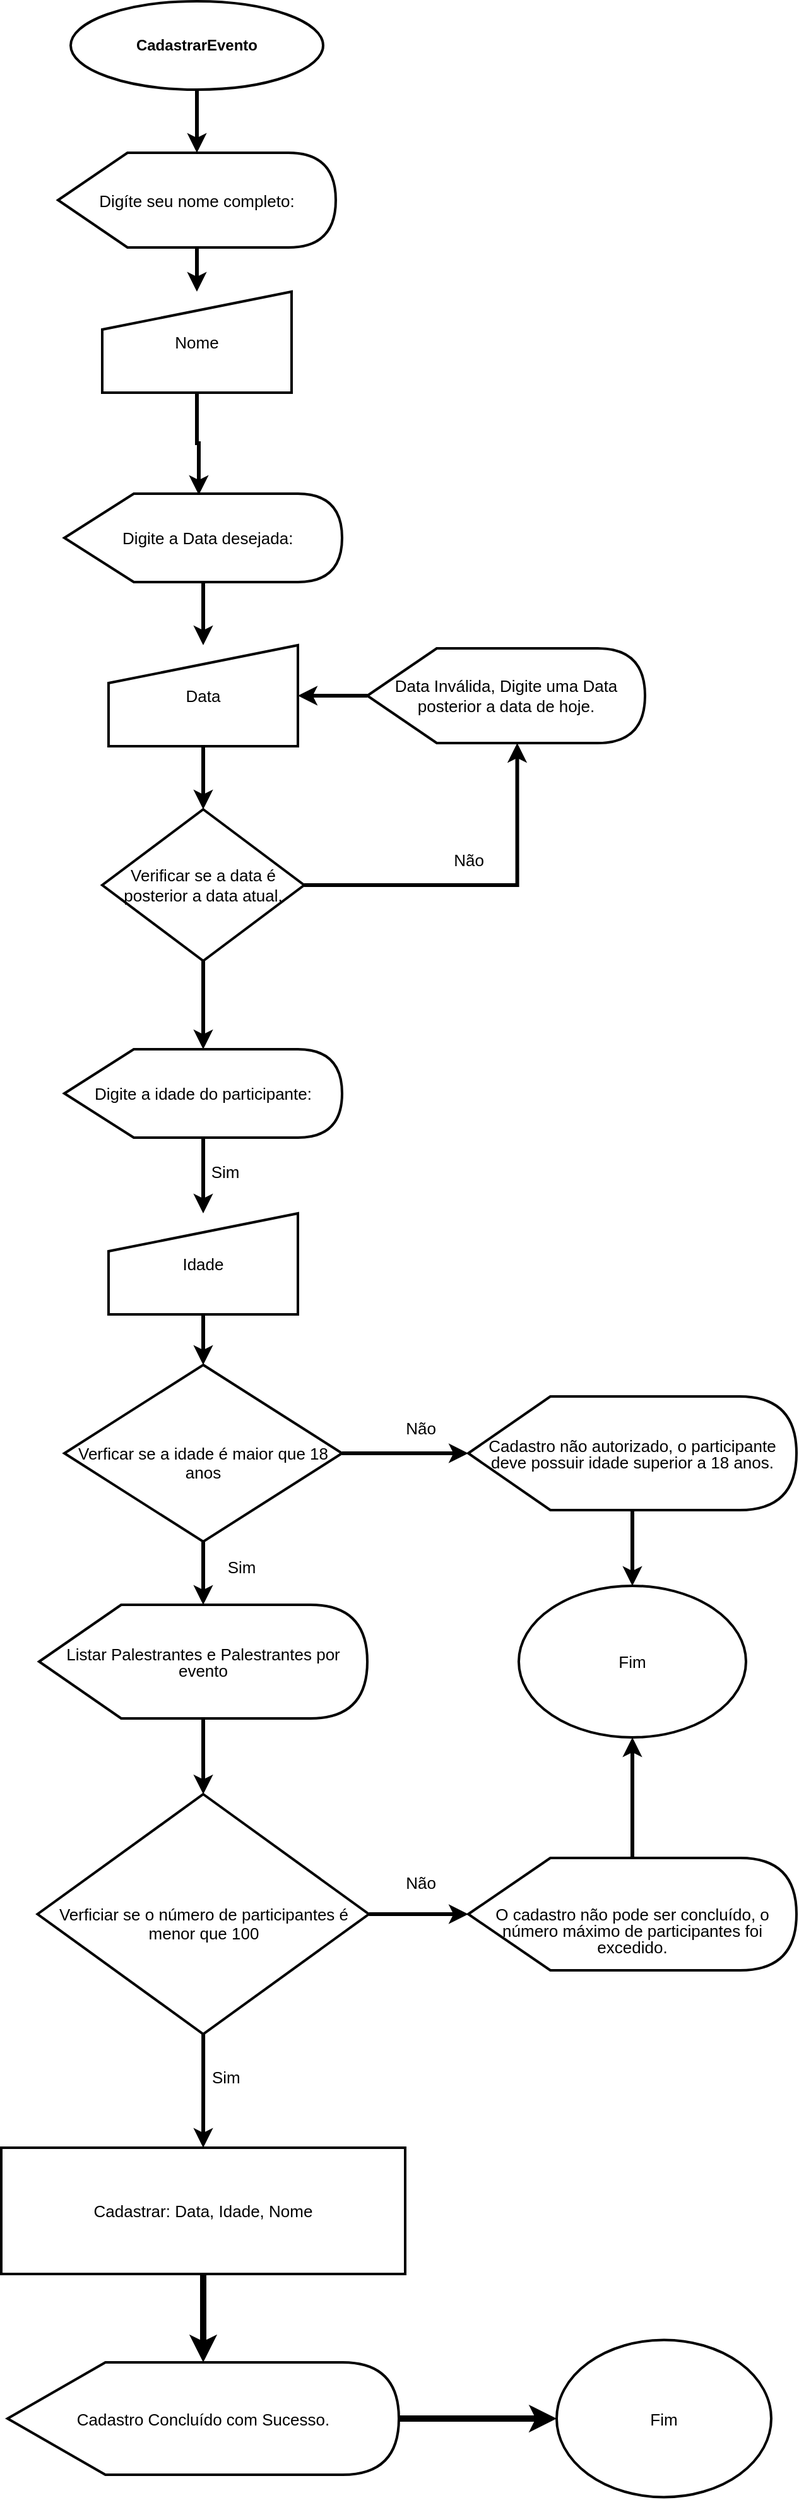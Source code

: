 <mxfile version="16.0.0" type="github">
  <diagram id="C5RBs43oDa-KdzZeNtuy" name="Page-1">
    <mxGraphModel dx="771" dy="2015" grid="1" gridSize="10" guides="1" tooltips="1" connect="1" arrows="1" fold="1" page="1" pageScale="1" pageWidth="827" pageHeight="1169" math="0" shadow="0">
      <root>
        <mxCell id="WIyWlLk6GJQsqaUBKTNV-0" />
        <mxCell id="WIyWlLk6GJQsqaUBKTNV-1" parent="WIyWlLk6GJQsqaUBKTNV-0" />
        <mxCell id="ERIA8RnwAWH08utB1RJZ-87" style="edgeStyle=orthogonalEdgeStyle;rounded=0;orthogonalLoop=1;jettySize=auto;html=1;fontSize=13;strokeWidth=3;" edge="1" parent="WIyWlLk6GJQsqaUBKTNV-1" source="ERIA8RnwAWH08utB1RJZ-1" target="ERIA8RnwAWH08utB1RJZ-86">
          <mxGeometry relative="1" as="geometry" />
        </mxCell>
        <mxCell id="ERIA8RnwAWH08utB1RJZ-1" value="&lt;b&gt;CadastrarEvento&lt;/b&gt;" style="ellipse;whiteSpace=wrap;html=1;strokeWidth=2;" vertex="1" parent="WIyWlLk6GJQsqaUBKTNV-1">
          <mxGeometry x="135" y="-240" width="200" height="70" as="geometry" />
        </mxCell>
        <mxCell id="ERIA8RnwAWH08utB1RJZ-18" style="edgeStyle=orthogonalEdgeStyle;rounded=0;orthogonalLoop=1;jettySize=auto;html=1;fontSize=13;strokeWidth=3;" edge="1" parent="WIyWlLk6GJQsqaUBKTNV-1" source="ERIA8RnwAWH08utB1RJZ-12" target="ERIA8RnwAWH08utB1RJZ-17">
          <mxGeometry relative="1" as="geometry" />
        </mxCell>
        <mxCell id="ERIA8RnwAWH08utB1RJZ-12" value="&amp;nbsp; Digite a Data desejada:" style="shape=display;whiteSpace=wrap;html=1;fontSize=13;strokeWidth=2;" vertex="1" parent="WIyWlLk6GJQsqaUBKTNV-1">
          <mxGeometry x="130" y="150" width="220" height="70" as="geometry" />
        </mxCell>
        <mxCell id="ERIA8RnwAWH08utB1RJZ-29" style="edgeStyle=orthogonalEdgeStyle;rounded=0;orthogonalLoop=1;jettySize=auto;html=1;fontSize=13;strokeWidth=3;" edge="1" parent="WIyWlLk6GJQsqaUBKTNV-1" source="ERIA8RnwAWH08utB1RJZ-15" target="ERIA8RnwAWH08utB1RJZ-28">
          <mxGeometry relative="1" as="geometry">
            <Array as="points">
              <mxPoint x="240" y="530" />
              <mxPoint x="240" y="530" />
            </Array>
          </mxGeometry>
        </mxCell>
        <mxCell id="ERIA8RnwAWH08utB1RJZ-64" style="edgeStyle=orthogonalEdgeStyle;rounded=0;orthogonalLoop=1;jettySize=auto;html=1;entryX=0;entryY=0;entryDx=118.75;entryDy=75;entryPerimeter=0;fontSize=13;strokeWidth=3;" edge="1" parent="WIyWlLk6GJQsqaUBKTNV-1" source="ERIA8RnwAWH08utB1RJZ-15" target="ERIA8RnwAWH08utB1RJZ-23">
          <mxGeometry relative="1" as="geometry" />
        </mxCell>
        <mxCell id="ERIA8RnwAWH08utB1RJZ-65" value="Não" style="edgeLabel;html=1;align=center;verticalAlign=middle;resizable=0;points=[];fontSize=13;" vertex="1" connectable="0" parent="ERIA8RnwAWH08utB1RJZ-64">
          <mxGeometry x="0.059" y="3" relative="1" as="geometry">
            <mxPoint x="-19" y="-17" as="offset" />
          </mxGeometry>
        </mxCell>
        <mxCell id="ERIA8RnwAWH08utB1RJZ-15" value="Verificar se a data é posterior a data atual." style="rhombus;whiteSpace=wrap;html=1;fontSize=13;strokeWidth=2;" vertex="1" parent="WIyWlLk6GJQsqaUBKTNV-1">
          <mxGeometry x="160" y="400" width="160" height="120" as="geometry" />
        </mxCell>
        <mxCell id="ERIA8RnwAWH08utB1RJZ-19" style="edgeStyle=orthogonalEdgeStyle;rounded=0;orthogonalLoop=1;jettySize=auto;html=1;entryX=0.5;entryY=0;entryDx=0;entryDy=0;fontSize=13;strokeWidth=3;" edge="1" parent="WIyWlLk6GJQsqaUBKTNV-1" source="ERIA8RnwAWH08utB1RJZ-17" target="ERIA8RnwAWH08utB1RJZ-15">
          <mxGeometry relative="1" as="geometry" />
        </mxCell>
        <mxCell id="ERIA8RnwAWH08utB1RJZ-17" value="Data" style="shape=manualInput;whiteSpace=wrap;html=1;fontSize=13;strokeWidth=2;" vertex="1" parent="WIyWlLk6GJQsqaUBKTNV-1">
          <mxGeometry x="165" y="270" width="150" height="80" as="geometry" />
        </mxCell>
        <mxCell id="ERIA8RnwAWH08utB1RJZ-26" style="edgeStyle=orthogonalEdgeStyle;rounded=0;orthogonalLoop=1;jettySize=auto;html=1;entryX=1;entryY=0.5;entryDx=0;entryDy=0;fontSize=13;strokeWidth=3;" edge="1" parent="WIyWlLk6GJQsqaUBKTNV-1" source="ERIA8RnwAWH08utB1RJZ-23" target="ERIA8RnwAWH08utB1RJZ-17">
          <mxGeometry relative="1" as="geometry" />
        </mxCell>
        <mxCell id="ERIA8RnwAWH08utB1RJZ-23" value="Data Inválida, Digite uma Data posterior a data de hoje." style="shape=display;whiteSpace=wrap;html=1;fontSize=13;strokeWidth=2;" vertex="1" parent="WIyWlLk6GJQsqaUBKTNV-1">
          <mxGeometry x="370" y="272.5" width="220" height="75" as="geometry" />
        </mxCell>
        <mxCell id="ERIA8RnwAWH08utB1RJZ-32" style="edgeStyle=orthogonalEdgeStyle;rounded=0;orthogonalLoop=1;jettySize=auto;html=1;fontSize=13;strokeWidth=3;" edge="1" parent="WIyWlLk6GJQsqaUBKTNV-1" source="ERIA8RnwAWH08utB1RJZ-28" target="ERIA8RnwAWH08utB1RJZ-31">
          <mxGeometry relative="1" as="geometry">
            <Array as="points">
              <mxPoint x="240" y="670" />
              <mxPoint x="240" y="670" />
            </Array>
          </mxGeometry>
        </mxCell>
        <mxCell id="ERIA8RnwAWH08utB1RJZ-28" value="Digite a idade do participante:" style="shape=display;whiteSpace=wrap;html=1;fontSize=13;strokeWidth=2;" vertex="1" parent="WIyWlLk6GJQsqaUBKTNV-1">
          <mxGeometry x="130" y="590" width="220" height="70" as="geometry" />
        </mxCell>
        <mxCell id="ERIA8RnwAWH08utB1RJZ-35" style="edgeStyle=orthogonalEdgeStyle;rounded=0;orthogonalLoop=1;jettySize=auto;html=1;entryX=0.5;entryY=0;entryDx=0;entryDy=0;fontSize=13;strokeWidth=3;" edge="1" parent="WIyWlLk6GJQsqaUBKTNV-1" source="ERIA8RnwAWH08utB1RJZ-31" target="ERIA8RnwAWH08utB1RJZ-34">
          <mxGeometry relative="1" as="geometry" />
        </mxCell>
        <mxCell id="ERIA8RnwAWH08utB1RJZ-31" value="Idade" style="shape=manualInput;whiteSpace=wrap;html=1;fontSize=13;strokeWidth=2;" vertex="1" parent="WIyWlLk6GJQsqaUBKTNV-1">
          <mxGeometry x="165" y="720" width="150" height="80" as="geometry" />
        </mxCell>
        <mxCell id="ERIA8RnwAWH08utB1RJZ-52" style="edgeStyle=orthogonalEdgeStyle;rounded=0;orthogonalLoop=1;jettySize=auto;html=1;fontSize=13;strokeWidth=3;" edge="1" parent="WIyWlLk6GJQsqaUBKTNV-1" source="ERIA8RnwAWH08utB1RJZ-34" target="ERIA8RnwAWH08utB1RJZ-54">
          <mxGeometry relative="1" as="geometry">
            <mxPoint x="240" y="1020" as="targetPoint" />
          </mxGeometry>
        </mxCell>
        <mxCell id="ERIA8RnwAWH08utB1RJZ-77" style="edgeStyle=orthogonalEdgeStyle;rounded=0;orthogonalLoop=1;jettySize=auto;html=1;fontSize=13;strokeWidth=3;" edge="1" parent="WIyWlLk6GJQsqaUBKTNV-1" source="ERIA8RnwAWH08utB1RJZ-34" target="ERIA8RnwAWH08utB1RJZ-76">
          <mxGeometry relative="1" as="geometry" />
        </mxCell>
        <mxCell id="ERIA8RnwAWH08utB1RJZ-34" value="&lt;br&gt;Verficar se a idade é maior que 18 anos" style="rhombus;whiteSpace=wrap;html=1;fontSize=13;strokeWidth=2;" vertex="1" parent="WIyWlLk6GJQsqaUBKTNV-1">
          <mxGeometry x="130" y="840" width="220" height="140" as="geometry" />
        </mxCell>
        <mxCell id="ERIA8RnwAWH08utB1RJZ-43" value="Sim" style="edgeLabel;html=1;align=center;verticalAlign=middle;resizable=0;points=[];fontSize=13;" vertex="1" connectable="0" parent="WIyWlLk6GJQsqaUBKTNV-1">
          <mxGeometry x="400" y="910" as="geometry">
            <mxPoint x="-143" y="-223" as="offset" />
          </mxGeometry>
        </mxCell>
        <mxCell id="ERIA8RnwAWH08utB1RJZ-58" style="edgeStyle=orthogonalEdgeStyle;rounded=0;orthogonalLoop=1;jettySize=auto;html=1;fontSize=13;strokeWidth=3;" edge="1" parent="WIyWlLk6GJQsqaUBKTNV-1" source="ERIA8RnwAWH08utB1RJZ-54" target="ERIA8RnwAWH08utB1RJZ-57">
          <mxGeometry relative="1" as="geometry" />
        </mxCell>
        <mxCell id="ERIA8RnwAWH08utB1RJZ-54" value="&lt;p style=&quot;line-height: 1&quot;&gt;Listar Palestrantes e Palestrantes por evento&lt;/p&gt;" style="shape=display;whiteSpace=wrap;html=1;fontSize=13;strokeWidth=2;" vertex="1" parent="WIyWlLk6GJQsqaUBKTNV-1">
          <mxGeometry x="110" y="1030" width="260" height="90" as="geometry" />
        </mxCell>
        <mxCell id="ERIA8RnwAWH08utB1RJZ-75" style="edgeStyle=orthogonalEdgeStyle;rounded=0;orthogonalLoop=1;jettySize=auto;html=1;fontSize=13;strokeWidth=3;" edge="1" parent="WIyWlLk6GJQsqaUBKTNV-1" source="ERIA8RnwAWH08utB1RJZ-57" target="ERIA8RnwAWH08utB1RJZ-74">
          <mxGeometry relative="1" as="geometry" />
        </mxCell>
        <mxCell id="ERIA8RnwAWH08utB1RJZ-82" style="edgeStyle=orthogonalEdgeStyle;rounded=0;orthogonalLoop=1;jettySize=auto;html=1;fontSize=13;strokeWidth=3;" edge="1" parent="WIyWlLk6GJQsqaUBKTNV-1" source="ERIA8RnwAWH08utB1RJZ-57" target="ERIA8RnwAWH08utB1RJZ-83">
          <mxGeometry relative="1" as="geometry">
            <mxPoint x="240" y="1450" as="targetPoint" />
          </mxGeometry>
        </mxCell>
        <mxCell id="ERIA8RnwAWH08utB1RJZ-57" value="&lt;br&gt;Verficiar se o número de participantes é menor que 100" style="rhombus;whiteSpace=wrap;html=1;fontSize=13;strokeWidth=2;" vertex="1" parent="WIyWlLk6GJQsqaUBKTNV-1">
          <mxGeometry x="108.75" y="1180" width="262.5" height="190" as="geometry" />
        </mxCell>
        <mxCell id="ERIA8RnwAWH08utB1RJZ-59" value="Fim" style="ellipse;whiteSpace=wrap;html=1;fontSize=13;strokeWidth=2;" vertex="1" parent="WIyWlLk6GJQsqaUBKTNV-1">
          <mxGeometry x="490" y="1015" width="180" height="120" as="geometry" />
        </mxCell>
        <mxCell id="ERIA8RnwAWH08utB1RJZ-63" value="Sim" style="text;html=1;align=center;verticalAlign=middle;resizable=0;points=[];autosize=1;strokeColor=none;fillColor=none;fontSize=13;" vertex="1" parent="WIyWlLk6GJQsqaUBKTNV-1">
          <mxGeometry x="250" y="990" width="40" height="20" as="geometry" />
        </mxCell>
        <mxCell id="ERIA8RnwAWH08utB1RJZ-73" value="Não" style="edgeLabel;html=1;align=center;verticalAlign=middle;resizable=0;points=[];fontSize=13;" vertex="1" connectable="0" parent="WIyWlLk6GJQsqaUBKTNV-1">
          <mxGeometry x="411.471" y="890" as="geometry" />
        </mxCell>
        <mxCell id="ERIA8RnwAWH08utB1RJZ-78" style="edgeStyle=orthogonalEdgeStyle;rounded=0;orthogonalLoop=1;jettySize=auto;html=1;fontSize=13;strokeWidth=3;" edge="1" parent="WIyWlLk6GJQsqaUBKTNV-1" source="ERIA8RnwAWH08utB1RJZ-74" target="ERIA8RnwAWH08utB1RJZ-59">
          <mxGeometry relative="1" as="geometry" />
        </mxCell>
        <mxCell id="ERIA8RnwAWH08utB1RJZ-74" value="&lt;p style=&quot;line-height: 1&quot;&gt;&lt;br&gt;&lt;/p&gt;&lt;p style=&quot;line-height: 1&quot;&gt;O cadastro não pode ser concluído, o número máximo de participantes foi excedido.&lt;br&gt;&lt;/p&gt;" style="shape=display;whiteSpace=wrap;html=1;fontSize=13;strokeWidth=2;" vertex="1" parent="WIyWlLk6GJQsqaUBKTNV-1">
          <mxGeometry x="450" y="1230.5" width="260" height="89" as="geometry" />
        </mxCell>
        <mxCell id="ERIA8RnwAWH08utB1RJZ-79" style="edgeStyle=orthogonalEdgeStyle;rounded=0;orthogonalLoop=1;jettySize=auto;html=1;fontSize=13;strokeWidth=3;" edge="1" parent="WIyWlLk6GJQsqaUBKTNV-1" source="ERIA8RnwAWH08utB1RJZ-76" target="ERIA8RnwAWH08utB1RJZ-59">
          <mxGeometry relative="1" as="geometry" />
        </mxCell>
        <mxCell id="ERIA8RnwAWH08utB1RJZ-76" value="&lt;p style=&quot;line-height: 1&quot;&gt;Cadastro não autorizado, o participante deve possuir idade superior a 18 anos.&lt;br&gt;&lt;/p&gt;" style="shape=display;whiteSpace=wrap;html=1;fontSize=13;strokeWidth=2;" vertex="1" parent="WIyWlLk6GJQsqaUBKTNV-1">
          <mxGeometry x="450" y="865" width="260" height="90" as="geometry" />
        </mxCell>
        <mxCell id="ERIA8RnwAWH08utB1RJZ-80" value="Não" style="edgeLabel;html=1;align=center;verticalAlign=middle;resizable=0;points=[];fontSize=13;" vertex="1" connectable="0" parent="WIyWlLk6GJQsqaUBKTNV-1">
          <mxGeometry x="421.471" y="900" as="geometry">
            <mxPoint x="-10" y="350" as="offset" />
          </mxGeometry>
        </mxCell>
        <mxCell id="ERIA8RnwAWH08utB1RJZ-96" style="edgeStyle=orthogonalEdgeStyle;rounded=0;orthogonalLoop=1;jettySize=auto;html=1;fontSize=13;strokeWidth=5;" edge="1" parent="WIyWlLk6GJQsqaUBKTNV-1" source="ERIA8RnwAWH08utB1RJZ-83" target="ERIA8RnwAWH08utB1RJZ-93">
          <mxGeometry relative="1" as="geometry" />
        </mxCell>
        <mxCell id="ERIA8RnwAWH08utB1RJZ-83" value="Cadastrar: Data, Idade, Nome" style="rounded=0;whiteSpace=wrap;html=1;fontSize=13;strokeWidth=2;" vertex="1" parent="WIyWlLk6GJQsqaUBKTNV-1">
          <mxGeometry x="80" y="1460" width="320" height="100" as="geometry" />
        </mxCell>
        <mxCell id="ERIA8RnwAWH08utB1RJZ-89" style="edgeStyle=orthogonalEdgeStyle;rounded=0;orthogonalLoop=1;jettySize=auto;html=1;fontSize=13;strokeWidth=3;" edge="1" parent="WIyWlLk6GJQsqaUBKTNV-1" source="ERIA8RnwAWH08utB1RJZ-86" target="ERIA8RnwAWH08utB1RJZ-88">
          <mxGeometry relative="1" as="geometry" />
        </mxCell>
        <mxCell id="ERIA8RnwAWH08utB1RJZ-86" value="Digíte seu nome completo:" style="shape=display;whiteSpace=wrap;html=1;fontSize=13;strokeWidth=2;" vertex="1" parent="WIyWlLk6GJQsqaUBKTNV-1">
          <mxGeometry x="125" y="-120" width="220" height="75" as="geometry" />
        </mxCell>
        <mxCell id="ERIA8RnwAWH08utB1RJZ-90" style="edgeStyle=orthogonalEdgeStyle;rounded=0;orthogonalLoop=1;jettySize=auto;html=1;entryX=0.484;entryY=0.014;entryDx=0;entryDy=0;entryPerimeter=0;fontSize=13;strokeWidth=3;" edge="1" parent="WIyWlLk6GJQsqaUBKTNV-1" source="ERIA8RnwAWH08utB1RJZ-88" target="ERIA8RnwAWH08utB1RJZ-12">
          <mxGeometry relative="1" as="geometry" />
        </mxCell>
        <mxCell id="ERIA8RnwAWH08utB1RJZ-88" value="Nome" style="shape=manualInput;whiteSpace=wrap;html=1;fontSize=13;strokeWidth=2;" vertex="1" parent="WIyWlLk6GJQsqaUBKTNV-1">
          <mxGeometry x="160" y="-10" width="150" height="80" as="geometry" />
        </mxCell>
        <mxCell id="ERIA8RnwAWH08utB1RJZ-91" value="&lt;span style=&quot;color: rgb(0 , 0 , 0) ; font-family: &amp;#34;helvetica&amp;#34; ; font-size: 13px ; font-style: normal ; font-weight: 400 ; letter-spacing: normal ; text-align: center ; text-indent: 0px ; text-transform: none ; word-spacing: 0px ; background-color: rgb(255 , 255 , 255) ; display: inline ; float: none&quot;&gt;Sim&lt;/span&gt;" style="text;whiteSpace=wrap;html=1;fontSize=13;" vertex="1" parent="WIyWlLk6GJQsqaUBKTNV-1">
          <mxGeometry x="245" y="1390" width="50" height="30" as="geometry" />
        </mxCell>
        <mxCell id="ERIA8RnwAWH08utB1RJZ-98" value="" style="edgeStyle=orthogonalEdgeStyle;rounded=0;orthogonalLoop=1;jettySize=auto;html=1;fontSize=13;strokeWidth=5;" edge="1" parent="WIyWlLk6GJQsqaUBKTNV-1" source="ERIA8RnwAWH08utB1RJZ-93" target="ERIA8RnwAWH08utB1RJZ-97">
          <mxGeometry relative="1" as="geometry" />
        </mxCell>
        <mxCell id="ERIA8RnwAWH08utB1RJZ-93" value="&lt;p style=&quot;line-height: 1&quot;&gt;Cadastro Concluído com Sucesso.&lt;/p&gt;" style="shape=display;whiteSpace=wrap;html=1;fontSize=13;strokeWidth=2;" vertex="1" parent="WIyWlLk6GJQsqaUBKTNV-1">
          <mxGeometry x="85" y="1630" width="310" height="89" as="geometry" />
        </mxCell>
        <mxCell id="ERIA8RnwAWH08utB1RJZ-97" value="Fim" style="ellipse;whiteSpace=wrap;html=1;fontSize=13;strokeWidth=2;" vertex="1" parent="WIyWlLk6GJQsqaUBKTNV-1">
          <mxGeometry x="520" y="1612.25" width="170" height="124.5" as="geometry" />
        </mxCell>
      </root>
    </mxGraphModel>
  </diagram>
</mxfile>
